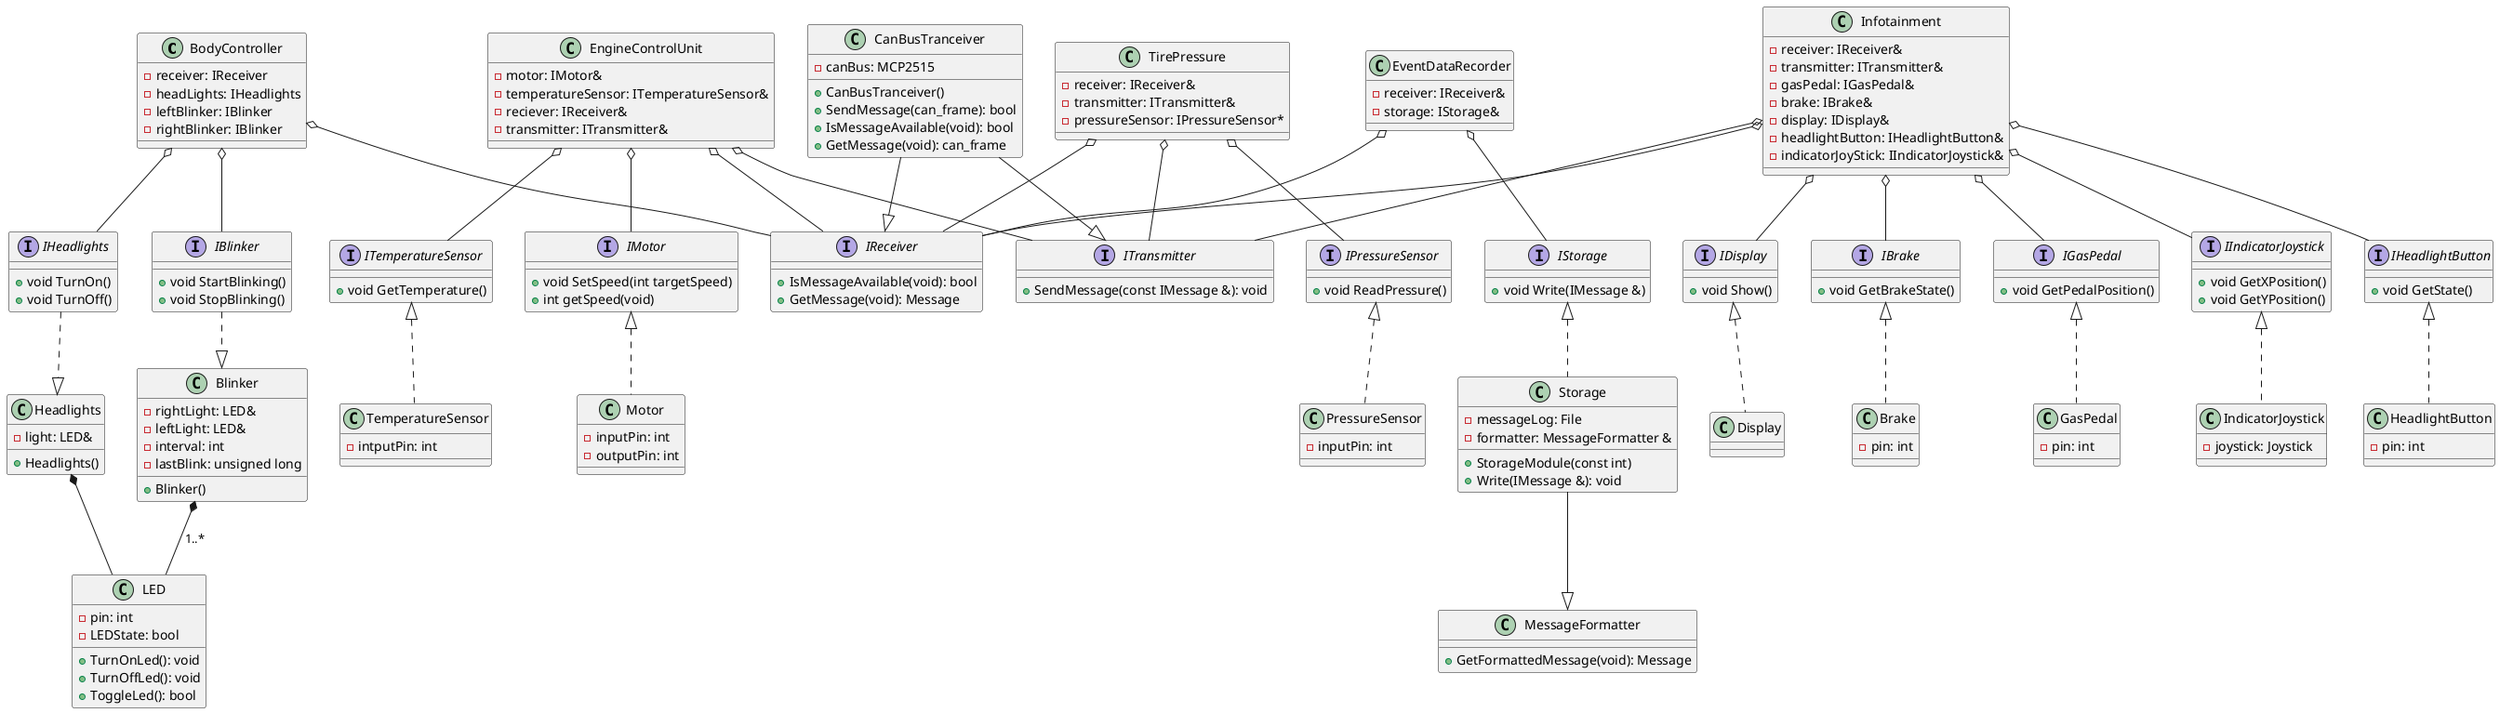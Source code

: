 @startuml CarProjectClassDiagram

class BodyController{
- receiver: IReceiver
- headLights: IHeadlights
- leftBlinker: IBlinker
- rightBlinker: IBlinker
}

class LED{
- pin: int
- LEDState: bool
+ TurnOnLed(): void
+ TurnOffLed(): void
+ ToggleLed(): bool
}

class Headlights{
- light: LED&
+ Headlights()
}

class Blinker{
- rightLight: LED&
- leftLight: LED&
- interval: int
- lastBlink: unsigned long
+ Blinker()
}

interface IHeadlights{
+ void TurnOn()
+ void TurnOff()
}

interface IBlinker{
+ void StartBlinking()
+ void StopBlinking()
}

class EngineControlUnit{
- motor: IMotor&
- temperatureSensor: ITemperatureSensor&
- reciever: IReceiver&
- transmitter: ITransmitter&
}

class TemperatureSensor{
- intputPin: int
}

class Motor{
- inputPin: int
- outputPin: int
}

interface IMotor{
+ void SetSpeed(int targetSpeed)
+ int getSpeed(void)
}

interface ITemperatureSensor{
+ void GetTemperature()
}

class Infotainment{
- receiver: IReceiver&
- transmitter: ITransmitter&
- gasPedal: IGasPedal&
- brake: IBrake&
- display: IDisplay&
- headlightButton: IHeadlightButton&
- indicatorJoyStick: IIndicatorJoystick&
}

class GasPedal{
- pin: int
}

class Brake{
- pin: int
}

class Display{
}

class HeadlightButton{
- pin: int
}

class IndicatorJoystick{
- joystick: Joystick
}

interface IGasPedal{
+ void GetPedalPosition()
}

interface IBrake{
+ void GetBrakeState()
}

interface IDisplay{
+ void Show()
}

interface IHeadlightButton{
+ void GetState()
}

interface IIndicatorJoystick{
+ void GetXPosition()
+ void GetYPosition()
}

class TirePressure{
- receiver: IReceiver&
- transmitter: ITransmitter&
- pressureSensor: IPressureSensor*
}

class PressureSensor{
- inputPin: int
}

interface IPressureSensor{
+void ReadPressure()
}

class MessageFormatter{
+ GetFormattedMessage(void): Message
}

interface ITransmitter {
+ SendMessage(const IMessage &): void
}

class EventDataRecorder{
- receiver: IReceiver&
- storage: IStorage& 
}

class Storage{
- messageLog: File
- formatter: MessageFormatter &
+ StorageModule(const int)
+ Write(IMessage &): void
}

interface IStorage{
+ void Write(IMessage &)
}

class CanBusTranceiver {
- canBus: MCP2515
+ CanBusTranceiver()
+ SendMessage(can_frame): bool
+ IsMessageAvailable(void): bool
+ GetMessage(void): can_frame
}

interface IReceiver {
+ IsMessageAvailable(void): bool
+ GetMessage(void): Message
}

EventDataRecorder o-- IStorage
EventDataRecorder o-- IReceiver

Storage .u.|> IStorage
Storage --|> MessageFormatter

TirePressure o-- IPressureSensor
TirePressure o-- IReceiver
TirePressure o-- ITransmitter

PressureSensor .u.|> IPressureSensor

CanBusTranceiver --|> ITransmitter
CanBusTranceiver --|> IReceiver


Infotainment o-- IGasPedal
Infotainment o-- IBrake
Infotainment o-- IDisplay
Infotainment o-- IHeadlightButton
Infotainment o-- IIndicatorJoystick
Infotainment o-- ITransmitter
Infotainment o-- IReceiver

GasPedal .u.|> IGasPedal

Brake .u.|> IBrake

Display .u.|> IDisplay

HeadlightButton .u.|> IHeadlightButton

IndicatorJoystick .u.|> IIndicatorJoystick

EngineControlUnit o-- IMotor
EngineControlUnit o-- ITemperatureSensor 
EngineControlUnit o-- ITransmitter
EngineControlUnit o-- IReceiver

Motor .u.|> IMotor

TemperatureSensor .u.|> ITemperatureSensor

BodyController o-- IHeadlights 
BodyController o-- IBlinker 
BodyController o-- IReceiver

Headlights <|.u. IHeadlights
Headlights *-- LED 

Blinker <|.u. IBlinker
Blinker *-- LED : 1..*

@enduml
